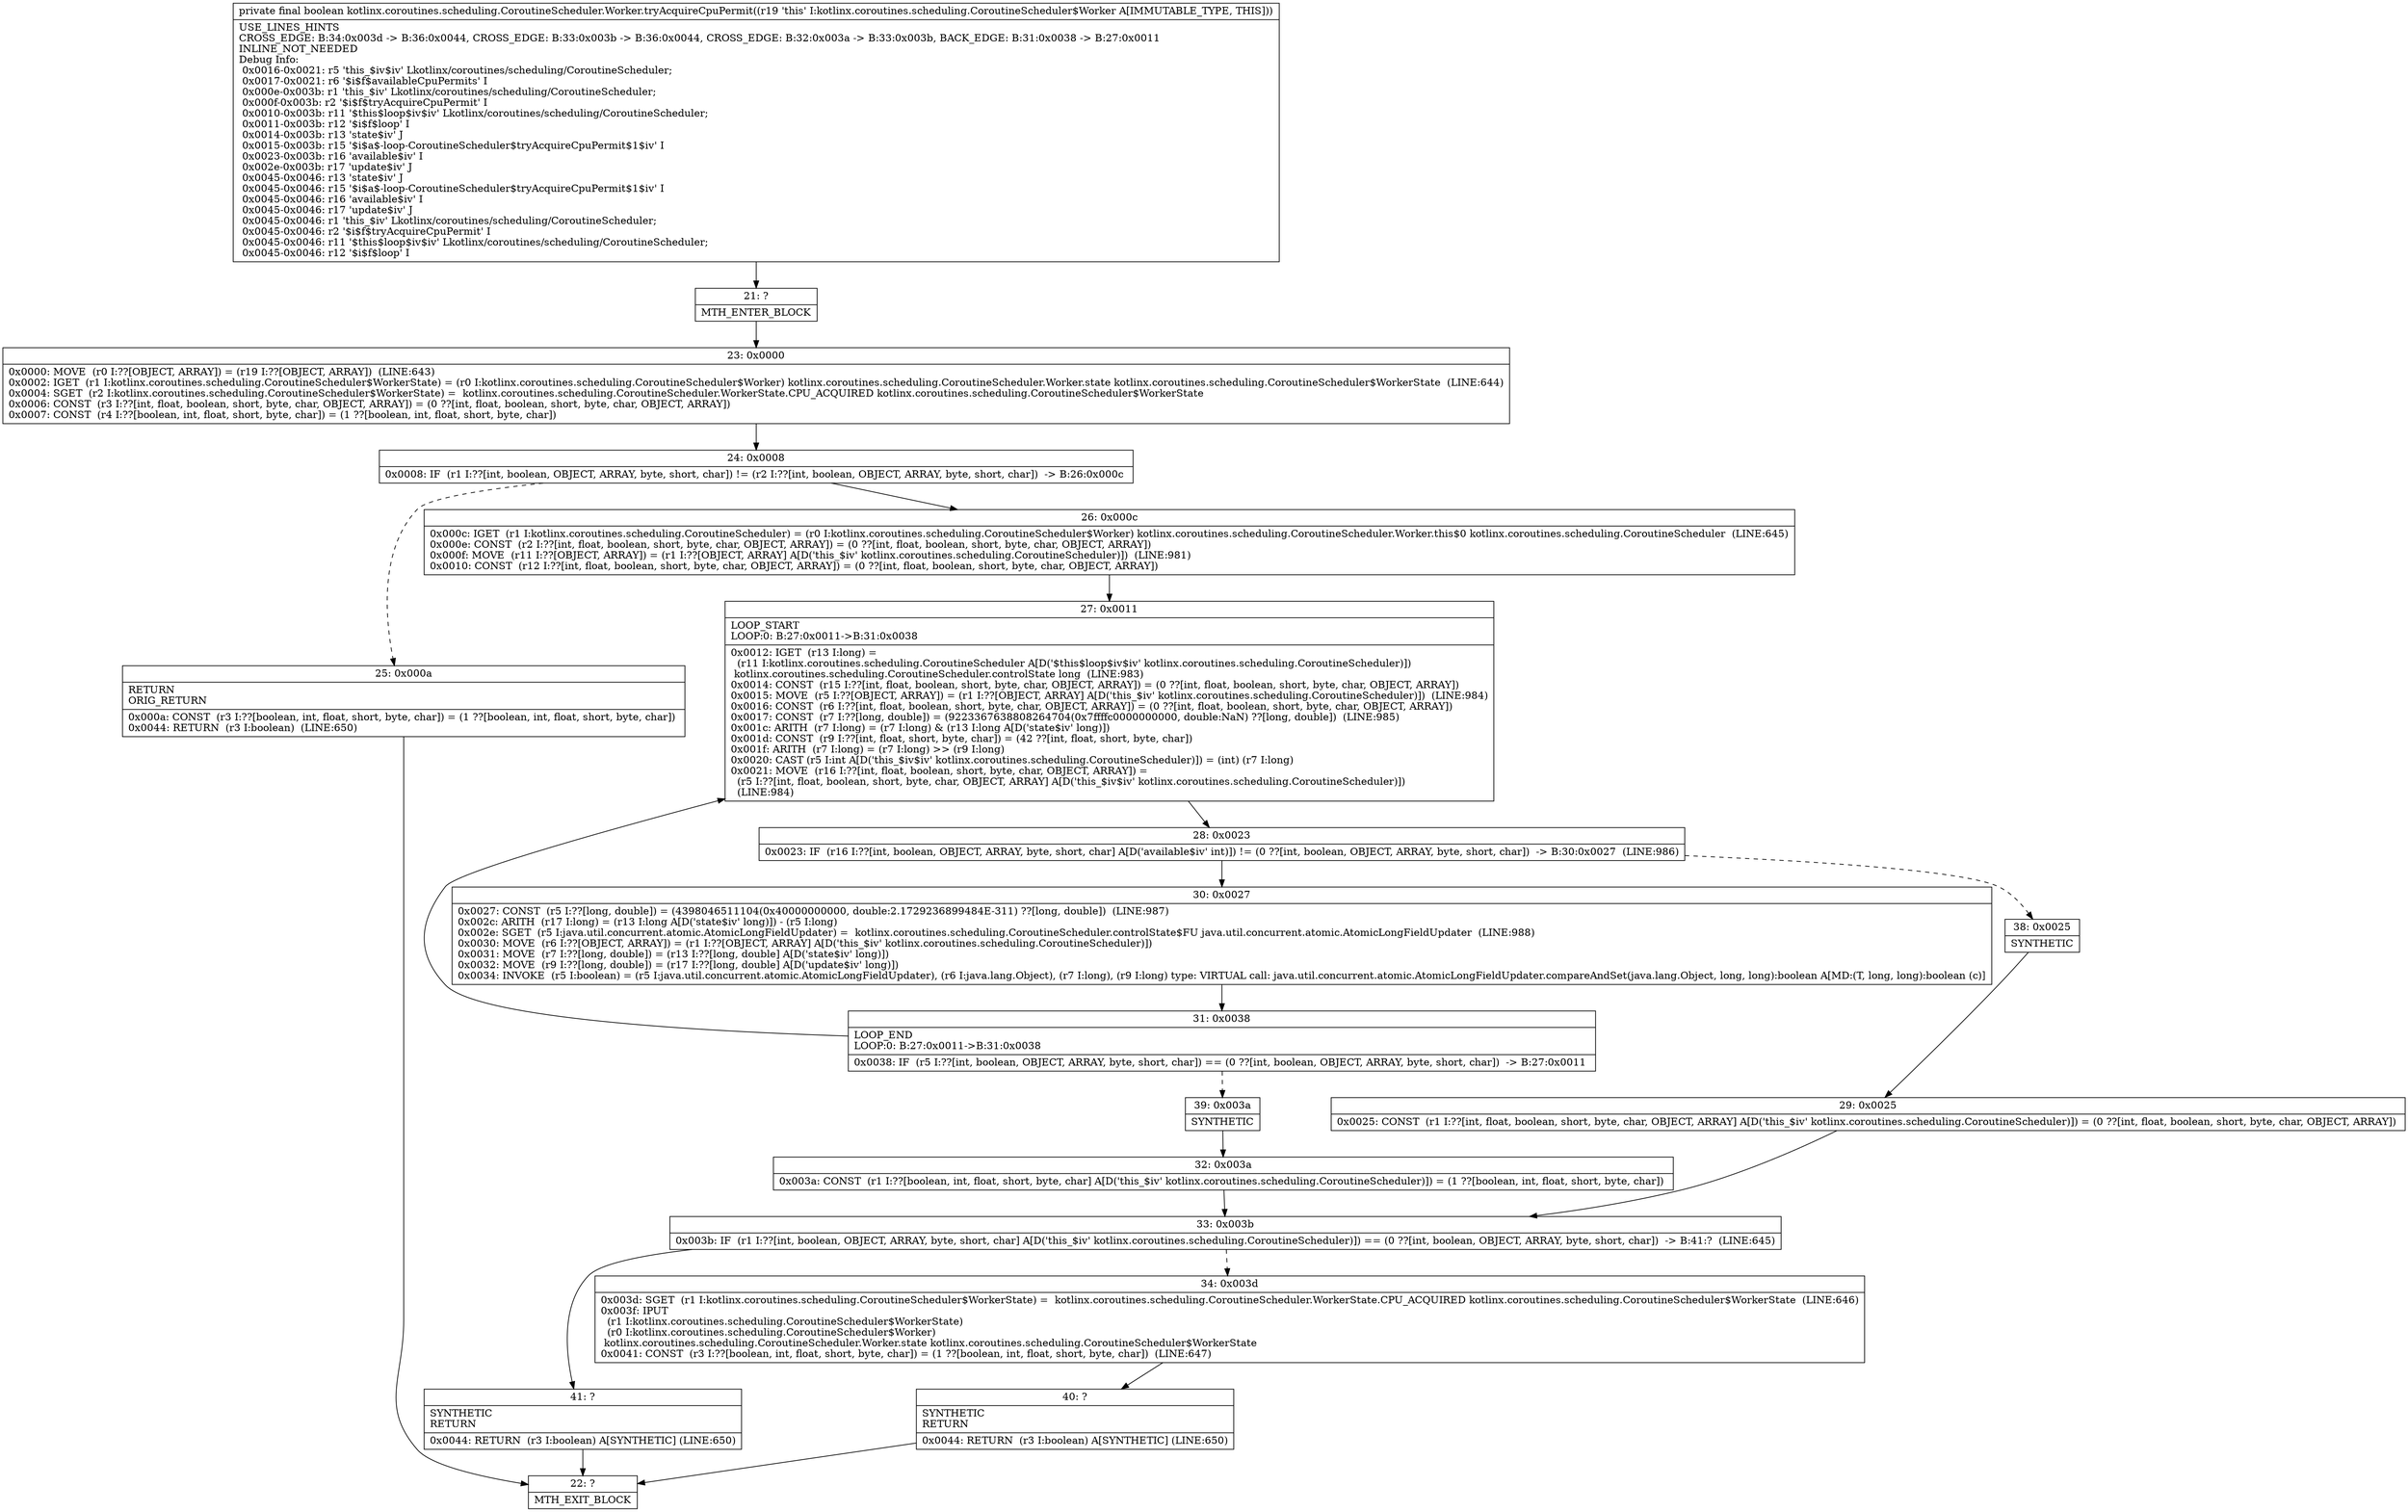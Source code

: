 digraph "CFG forkotlinx.coroutines.scheduling.CoroutineScheduler.Worker.tryAcquireCpuPermit()Z" {
Node_21 [shape=record,label="{21\:\ ?|MTH_ENTER_BLOCK\l}"];
Node_23 [shape=record,label="{23\:\ 0x0000|0x0000: MOVE  (r0 I:??[OBJECT, ARRAY]) = (r19 I:??[OBJECT, ARRAY])  (LINE:643)\l0x0002: IGET  (r1 I:kotlinx.coroutines.scheduling.CoroutineScheduler$WorkerState) = (r0 I:kotlinx.coroutines.scheduling.CoroutineScheduler$Worker) kotlinx.coroutines.scheduling.CoroutineScheduler.Worker.state kotlinx.coroutines.scheduling.CoroutineScheduler$WorkerState  (LINE:644)\l0x0004: SGET  (r2 I:kotlinx.coroutines.scheduling.CoroutineScheduler$WorkerState) =  kotlinx.coroutines.scheduling.CoroutineScheduler.WorkerState.CPU_ACQUIRED kotlinx.coroutines.scheduling.CoroutineScheduler$WorkerState \l0x0006: CONST  (r3 I:??[int, float, boolean, short, byte, char, OBJECT, ARRAY]) = (0 ??[int, float, boolean, short, byte, char, OBJECT, ARRAY]) \l0x0007: CONST  (r4 I:??[boolean, int, float, short, byte, char]) = (1 ??[boolean, int, float, short, byte, char]) \l}"];
Node_24 [shape=record,label="{24\:\ 0x0008|0x0008: IF  (r1 I:??[int, boolean, OBJECT, ARRAY, byte, short, char]) != (r2 I:??[int, boolean, OBJECT, ARRAY, byte, short, char])  \-\> B:26:0x000c \l}"];
Node_25 [shape=record,label="{25\:\ 0x000a|RETURN\lORIG_RETURN\l|0x000a: CONST  (r3 I:??[boolean, int, float, short, byte, char]) = (1 ??[boolean, int, float, short, byte, char]) \l0x0044: RETURN  (r3 I:boolean)  (LINE:650)\l}"];
Node_22 [shape=record,label="{22\:\ ?|MTH_EXIT_BLOCK\l}"];
Node_26 [shape=record,label="{26\:\ 0x000c|0x000c: IGET  (r1 I:kotlinx.coroutines.scheduling.CoroutineScheduler) = (r0 I:kotlinx.coroutines.scheduling.CoroutineScheduler$Worker) kotlinx.coroutines.scheduling.CoroutineScheduler.Worker.this$0 kotlinx.coroutines.scheduling.CoroutineScheduler  (LINE:645)\l0x000e: CONST  (r2 I:??[int, float, boolean, short, byte, char, OBJECT, ARRAY]) = (0 ??[int, float, boolean, short, byte, char, OBJECT, ARRAY]) \l0x000f: MOVE  (r11 I:??[OBJECT, ARRAY]) = (r1 I:??[OBJECT, ARRAY] A[D('this_$iv' kotlinx.coroutines.scheduling.CoroutineScheduler)])  (LINE:981)\l0x0010: CONST  (r12 I:??[int, float, boolean, short, byte, char, OBJECT, ARRAY]) = (0 ??[int, float, boolean, short, byte, char, OBJECT, ARRAY]) \l}"];
Node_27 [shape=record,label="{27\:\ 0x0011|LOOP_START\lLOOP:0: B:27:0x0011\-\>B:31:0x0038\l|0x0012: IGET  (r13 I:long) = \l  (r11 I:kotlinx.coroutines.scheduling.CoroutineScheduler A[D('$this$loop$iv$iv' kotlinx.coroutines.scheduling.CoroutineScheduler)])\l kotlinx.coroutines.scheduling.CoroutineScheduler.controlState long  (LINE:983)\l0x0014: CONST  (r15 I:??[int, float, boolean, short, byte, char, OBJECT, ARRAY]) = (0 ??[int, float, boolean, short, byte, char, OBJECT, ARRAY]) \l0x0015: MOVE  (r5 I:??[OBJECT, ARRAY]) = (r1 I:??[OBJECT, ARRAY] A[D('this_$iv' kotlinx.coroutines.scheduling.CoroutineScheduler)])  (LINE:984)\l0x0016: CONST  (r6 I:??[int, float, boolean, short, byte, char, OBJECT, ARRAY]) = (0 ??[int, float, boolean, short, byte, char, OBJECT, ARRAY]) \l0x0017: CONST  (r7 I:??[long, double]) = (9223367638808264704(0x7ffffc0000000000, double:NaN) ??[long, double])  (LINE:985)\l0x001c: ARITH  (r7 I:long) = (r7 I:long) & (r13 I:long A[D('state$iv' long)]) \l0x001d: CONST  (r9 I:??[int, float, short, byte, char]) = (42 ??[int, float, short, byte, char]) \l0x001f: ARITH  (r7 I:long) = (r7 I:long) \>\> (r9 I:long) \l0x0020: CAST (r5 I:int A[D('this_$iv$iv' kotlinx.coroutines.scheduling.CoroutineScheduler)]) = (int) (r7 I:long) \l0x0021: MOVE  (r16 I:??[int, float, boolean, short, byte, char, OBJECT, ARRAY]) = \l  (r5 I:??[int, float, boolean, short, byte, char, OBJECT, ARRAY] A[D('this_$iv$iv' kotlinx.coroutines.scheduling.CoroutineScheduler)])\l  (LINE:984)\l}"];
Node_28 [shape=record,label="{28\:\ 0x0023|0x0023: IF  (r16 I:??[int, boolean, OBJECT, ARRAY, byte, short, char] A[D('available$iv' int)]) != (0 ??[int, boolean, OBJECT, ARRAY, byte, short, char])  \-\> B:30:0x0027  (LINE:986)\l}"];
Node_30 [shape=record,label="{30\:\ 0x0027|0x0027: CONST  (r5 I:??[long, double]) = (4398046511104(0x40000000000, double:2.1729236899484E\-311) ??[long, double])  (LINE:987)\l0x002c: ARITH  (r17 I:long) = (r13 I:long A[D('state$iv' long)]) \- (r5 I:long) \l0x002e: SGET  (r5 I:java.util.concurrent.atomic.AtomicLongFieldUpdater) =  kotlinx.coroutines.scheduling.CoroutineScheduler.controlState$FU java.util.concurrent.atomic.AtomicLongFieldUpdater  (LINE:988)\l0x0030: MOVE  (r6 I:??[OBJECT, ARRAY]) = (r1 I:??[OBJECT, ARRAY] A[D('this_$iv' kotlinx.coroutines.scheduling.CoroutineScheduler)]) \l0x0031: MOVE  (r7 I:??[long, double]) = (r13 I:??[long, double] A[D('state$iv' long)]) \l0x0032: MOVE  (r9 I:??[long, double]) = (r17 I:??[long, double] A[D('update$iv' long)]) \l0x0034: INVOKE  (r5 I:boolean) = (r5 I:java.util.concurrent.atomic.AtomicLongFieldUpdater), (r6 I:java.lang.Object), (r7 I:long), (r9 I:long) type: VIRTUAL call: java.util.concurrent.atomic.AtomicLongFieldUpdater.compareAndSet(java.lang.Object, long, long):boolean A[MD:(T, long, long):boolean (c)]\l}"];
Node_31 [shape=record,label="{31\:\ 0x0038|LOOP_END\lLOOP:0: B:27:0x0011\-\>B:31:0x0038\l|0x0038: IF  (r5 I:??[int, boolean, OBJECT, ARRAY, byte, short, char]) == (0 ??[int, boolean, OBJECT, ARRAY, byte, short, char])  \-\> B:27:0x0011 \l}"];
Node_39 [shape=record,label="{39\:\ 0x003a|SYNTHETIC\l}"];
Node_32 [shape=record,label="{32\:\ 0x003a|0x003a: CONST  (r1 I:??[boolean, int, float, short, byte, char] A[D('this_$iv' kotlinx.coroutines.scheduling.CoroutineScheduler)]) = (1 ??[boolean, int, float, short, byte, char]) \l}"];
Node_33 [shape=record,label="{33\:\ 0x003b|0x003b: IF  (r1 I:??[int, boolean, OBJECT, ARRAY, byte, short, char] A[D('this_$iv' kotlinx.coroutines.scheduling.CoroutineScheduler)]) == (0 ??[int, boolean, OBJECT, ARRAY, byte, short, char])  \-\> B:41:?  (LINE:645)\l}"];
Node_34 [shape=record,label="{34\:\ 0x003d|0x003d: SGET  (r1 I:kotlinx.coroutines.scheduling.CoroutineScheduler$WorkerState) =  kotlinx.coroutines.scheduling.CoroutineScheduler.WorkerState.CPU_ACQUIRED kotlinx.coroutines.scheduling.CoroutineScheduler$WorkerState  (LINE:646)\l0x003f: IPUT  \l  (r1 I:kotlinx.coroutines.scheduling.CoroutineScheduler$WorkerState)\l  (r0 I:kotlinx.coroutines.scheduling.CoroutineScheduler$Worker)\l kotlinx.coroutines.scheduling.CoroutineScheduler.Worker.state kotlinx.coroutines.scheduling.CoroutineScheduler$WorkerState \l0x0041: CONST  (r3 I:??[boolean, int, float, short, byte, char]) = (1 ??[boolean, int, float, short, byte, char])  (LINE:647)\l}"];
Node_40 [shape=record,label="{40\:\ ?|SYNTHETIC\lRETURN\l|0x0044: RETURN  (r3 I:boolean) A[SYNTHETIC] (LINE:650)\l}"];
Node_41 [shape=record,label="{41\:\ ?|SYNTHETIC\lRETURN\l|0x0044: RETURN  (r3 I:boolean) A[SYNTHETIC] (LINE:650)\l}"];
Node_38 [shape=record,label="{38\:\ 0x0025|SYNTHETIC\l}"];
Node_29 [shape=record,label="{29\:\ 0x0025|0x0025: CONST  (r1 I:??[int, float, boolean, short, byte, char, OBJECT, ARRAY] A[D('this_$iv' kotlinx.coroutines.scheduling.CoroutineScheduler)]) = (0 ??[int, float, boolean, short, byte, char, OBJECT, ARRAY]) \l}"];
MethodNode[shape=record,label="{private final boolean kotlinx.coroutines.scheduling.CoroutineScheduler.Worker.tryAcquireCpuPermit((r19 'this' I:kotlinx.coroutines.scheduling.CoroutineScheduler$Worker A[IMMUTABLE_TYPE, THIS]))  | USE_LINES_HINTS\lCROSS_EDGE: B:34:0x003d \-\> B:36:0x0044, CROSS_EDGE: B:33:0x003b \-\> B:36:0x0044, CROSS_EDGE: B:32:0x003a \-\> B:33:0x003b, BACK_EDGE: B:31:0x0038 \-\> B:27:0x0011\lINLINE_NOT_NEEDED\lDebug Info:\l  0x0016\-0x0021: r5 'this_$iv$iv' Lkotlinx\/coroutines\/scheduling\/CoroutineScheduler;\l  0x0017\-0x0021: r6 '$i$f$availableCpuPermits' I\l  0x000e\-0x003b: r1 'this_$iv' Lkotlinx\/coroutines\/scheduling\/CoroutineScheduler;\l  0x000f\-0x003b: r2 '$i$f$tryAcquireCpuPermit' I\l  0x0010\-0x003b: r11 '$this$loop$iv$iv' Lkotlinx\/coroutines\/scheduling\/CoroutineScheduler;\l  0x0011\-0x003b: r12 '$i$f$loop' I\l  0x0014\-0x003b: r13 'state$iv' J\l  0x0015\-0x003b: r15 '$i$a$\-loop\-CoroutineScheduler$tryAcquireCpuPermit$1$iv' I\l  0x0023\-0x003b: r16 'available$iv' I\l  0x002e\-0x003b: r17 'update$iv' J\l  0x0045\-0x0046: r13 'state$iv' J\l  0x0045\-0x0046: r15 '$i$a$\-loop\-CoroutineScheduler$tryAcquireCpuPermit$1$iv' I\l  0x0045\-0x0046: r16 'available$iv' I\l  0x0045\-0x0046: r17 'update$iv' J\l  0x0045\-0x0046: r1 'this_$iv' Lkotlinx\/coroutines\/scheduling\/CoroutineScheduler;\l  0x0045\-0x0046: r2 '$i$f$tryAcquireCpuPermit' I\l  0x0045\-0x0046: r11 '$this$loop$iv$iv' Lkotlinx\/coroutines\/scheduling\/CoroutineScheduler;\l  0x0045\-0x0046: r12 '$i$f$loop' I\l}"];
MethodNode -> Node_21;Node_21 -> Node_23;
Node_23 -> Node_24;
Node_24 -> Node_25[style=dashed];
Node_24 -> Node_26;
Node_25 -> Node_22;
Node_26 -> Node_27;
Node_27 -> Node_28;
Node_28 -> Node_30;
Node_28 -> Node_38[style=dashed];
Node_30 -> Node_31;
Node_31 -> Node_27;
Node_31 -> Node_39[style=dashed];
Node_39 -> Node_32;
Node_32 -> Node_33;
Node_33 -> Node_34[style=dashed];
Node_33 -> Node_41;
Node_34 -> Node_40;
Node_40 -> Node_22;
Node_41 -> Node_22;
Node_38 -> Node_29;
Node_29 -> Node_33;
}

